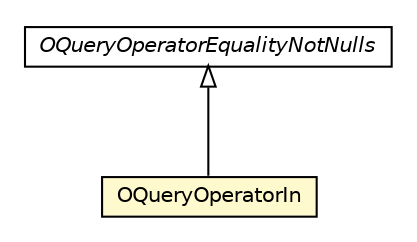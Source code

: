 #!/usr/local/bin/dot
#
# Class diagram 
# Generated by UMLGraph version R5_6-24-gf6e263 (http://www.umlgraph.org/)
#

digraph G {
	edge [fontname="Helvetica",fontsize=10,labelfontname="Helvetica",labelfontsize=10];
	node [fontname="Helvetica",fontsize=10,shape=plaintext];
	nodesep=0.25;
	ranksep=0.5;
	// com.orientechnologies.orient.core.sql.operator.OQueryOperatorEqualityNotNulls
	c5383353 [label=<<table title="com.orientechnologies.orient.core.sql.operator.OQueryOperatorEqualityNotNulls" border="0" cellborder="1" cellspacing="0" cellpadding="2" port="p" href="./OQueryOperatorEqualityNotNulls.html">
		<tr><td><table border="0" cellspacing="0" cellpadding="1">
<tr><td align="center" balign="center"><font face="Helvetica-Oblique"> OQueryOperatorEqualityNotNulls </font></td></tr>
		</table></td></tr>
		</table>>, URL="./OQueryOperatorEqualityNotNulls.html", fontname="Helvetica", fontcolor="black", fontsize=10.0];
	// com.orientechnologies.orient.core.sql.operator.OQueryOperatorIn
	c5383368 [label=<<table title="com.orientechnologies.orient.core.sql.operator.OQueryOperatorIn" border="0" cellborder="1" cellspacing="0" cellpadding="2" port="p" bgcolor="lemonChiffon" href="./OQueryOperatorIn.html">
		<tr><td><table border="0" cellspacing="0" cellpadding="1">
<tr><td align="center" balign="center"> OQueryOperatorIn </td></tr>
		</table></td></tr>
		</table>>, URL="./OQueryOperatorIn.html", fontname="Helvetica", fontcolor="black", fontsize=10.0];
	//com.orientechnologies.orient.core.sql.operator.OQueryOperatorIn extends com.orientechnologies.orient.core.sql.operator.OQueryOperatorEqualityNotNulls
	c5383353:p -> c5383368:p [dir=back,arrowtail=empty];
}

